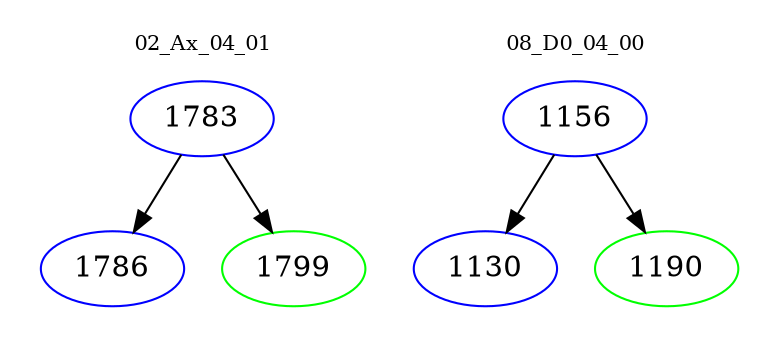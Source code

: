 digraph{
subgraph cluster_0 {
color = white
label = "02_Ax_04_01";
fontsize=10;
T0_1783 [label="1783", color="blue"]
T0_1783 -> T0_1786 [color="black"]
T0_1786 [label="1786", color="blue"]
T0_1783 -> T0_1799 [color="black"]
T0_1799 [label="1799", color="green"]
}
subgraph cluster_1 {
color = white
label = "08_D0_04_00";
fontsize=10;
T1_1156 [label="1156", color="blue"]
T1_1156 -> T1_1130 [color="black"]
T1_1130 [label="1130", color="blue"]
T1_1156 -> T1_1190 [color="black"]
T1_1190 [label="1190", color="green"]
}
}
